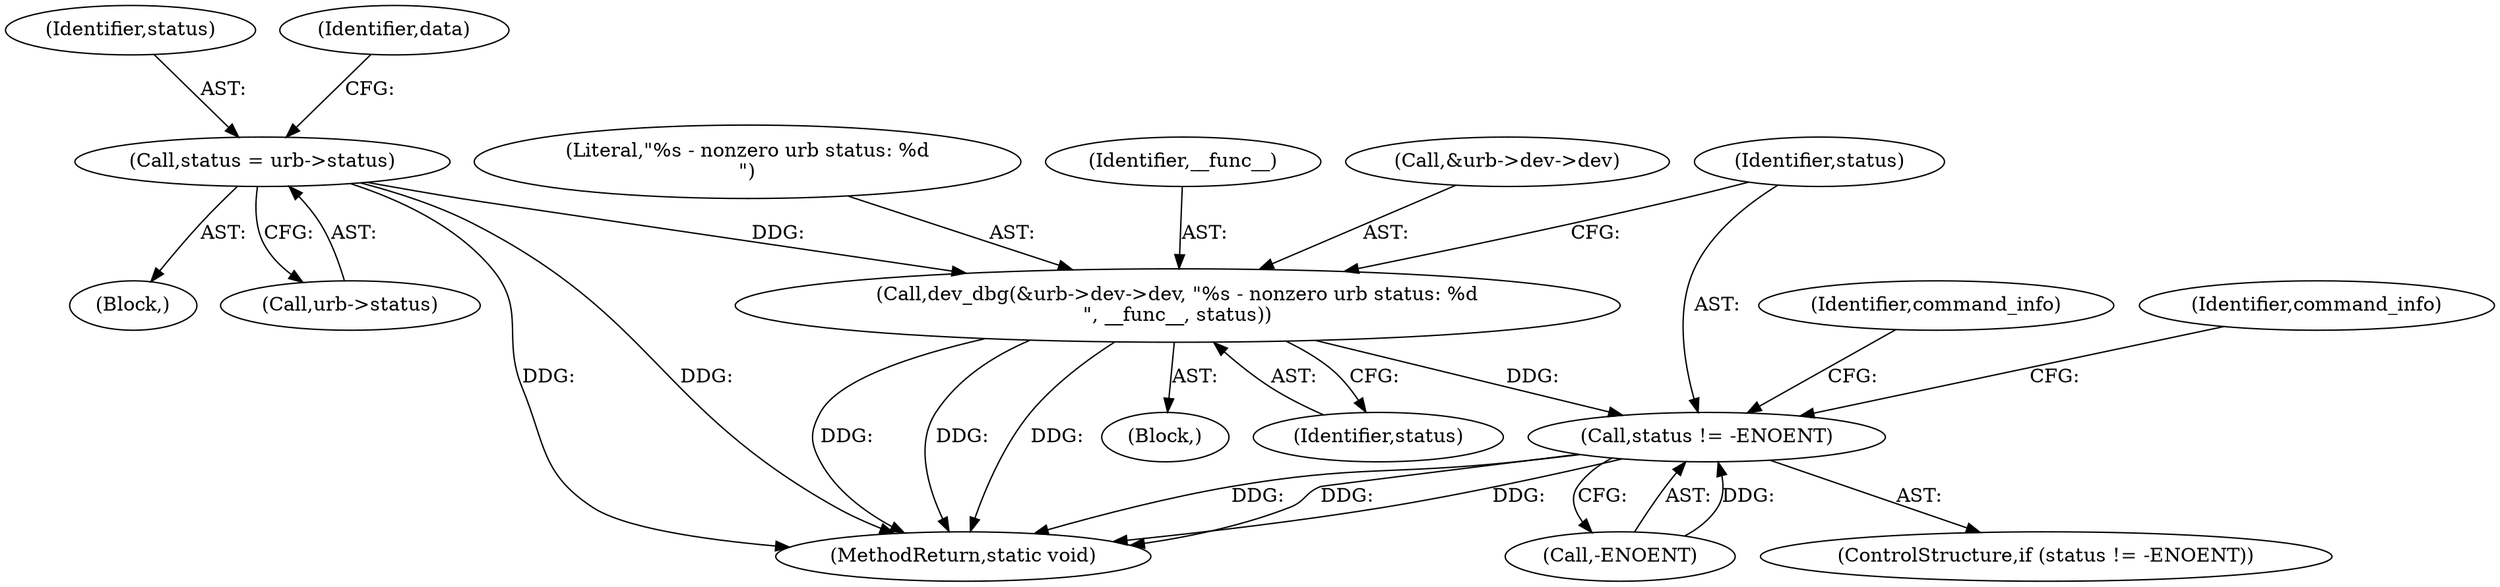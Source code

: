 digraph "0_linux_6817ae225cd650fb1c3295d769298c38b1eba818@pointer" {
"1000162" [label="(Call,dev_dbg(&urb->dev->dev, \"%s - nonzero urb status: %d\n\", __func__, status))"];
"1000113" [label="(Call,status = urb->status)"];
"1000173" [label="(Call,status != -ENOENT)"];
"1000169" [label="(Literal,\"%s - nonzero urb status: %d\n\")"];
"1000161" [label="(Block,)"];
"1000114" [label="(Identifier,status)"];
"1000179" [label="(Identifier,command_info)"];
"1000113" [label="(Call,status = urb->status)"];
"1000174" [label="(Identifier,status)"];
"1000104" [label="(Block,)"];
"1000120" [label="(Identifier,data)"];
"1000171" [label="(Identifier,status)"];
"1000170" [label="(Identifier,__func__)"];
"1000185" [label="(Identifier,command_info)"];
"1000175" [label="(Call,-ENOENT)"];
"1000321" [label="(MethodReturn,static void)"];
"1000173" [label="(Call,status != -ENOENT)"];
"1000163" [label="(Call,&urb->dev->dev)"];
"1000162" [label="(Call,dev_dbg(&urb->dev->dev, \"%s - nonzero urb status: %d\n\", __func__, status))"];
"1000115" [label="(Call,urb->status)"];
"1000172" [label="(ControlStructure,if (status != -ENOENT))"];
"1000162" -> "1000161"  [label="AST: "];
"1000162" -> "1000171"  [label="CFG: "];
"1000163" -> "1000162"  [label="AST: "];
"1000169" -> "1000162"  [label="AST: "];
"1000170" -> "1000162"  [label="AST: "];
"1000171" -> "1000162"  [label="AST: "];
"1000174" -> "1000162"  [label="CFG: "];
"1000162" -> "1000321"  [label="DDG: "];
"1000162" -> "1000321"  [label="DDG: "];
"1000162" -> "1000321"  [label="DDG: "];
"1000113" -> "1000162"  [label="DDG: "];
"1000162" -> "1000173"  [label="DDG: "];
"1000113" -> "1000104"  [label="AST: "];
"1000113" -> "1000115"  [label="CFG: "];
"1000114" -> "1000113"  [label="AST: "];
"1000115" -> "1000113"  [label="AST: "];
"1000120" -> "1000113"  [label="CFG: "];
"1000113" -> "1000321"  [label="DDG: "];
"1000113" -> "1000321"  [label="DDG: "];
"1000173" -> "1000172"  [label="AST: "];
"1000173" -> "1000175"  [label="CFG: "];
"1000174" -> "1000173"  [label="AST: "];
"1000175" -> "1000173"  [label="AST: "];
"1000179" -> "1000173"  [label="CFG: "];
"1000185" -> "1000173"  [label="CFG: "];
"1000173" -> "1000321"  [label="DDG: "];
"1000173" -> "1000321"  [label="DDG: "];
"1000173" -> "1000321"  [label="DDG: "];
"1000175" -> "1000173"  [label="DDG: "];
}
